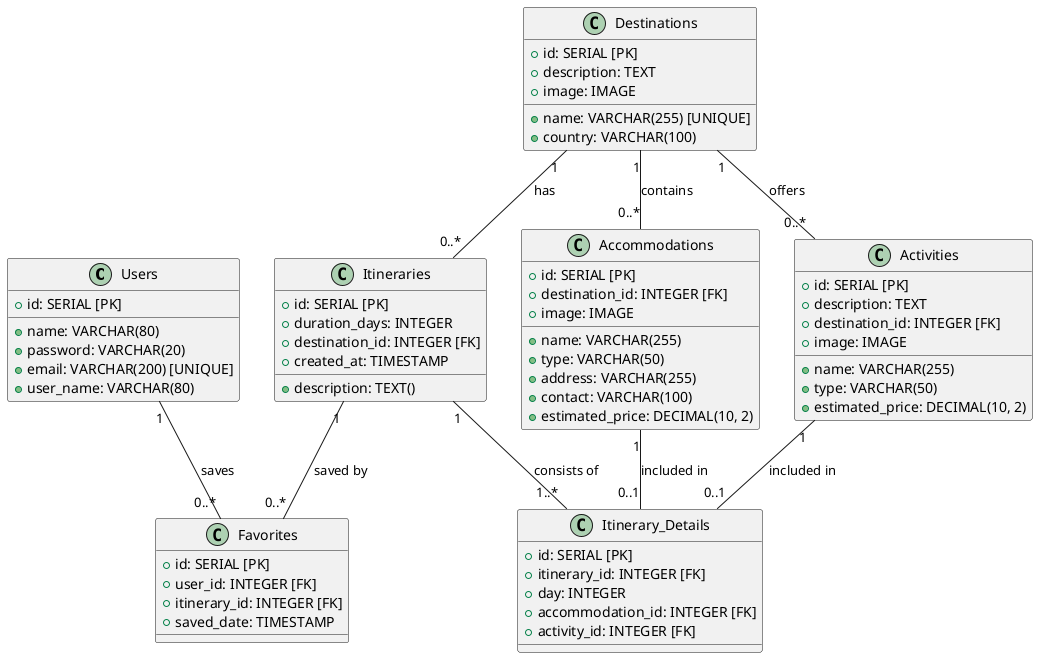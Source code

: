    @startuml

' Definition of the entities

class Users {
    +id: SERIAL [PK]
    +name: VARCHAR(80)
    +password: VARCHAR(20)
    +email: VARCHAR(200) [UNIQUE]
    +user_name: VARCHAR(80)
}

class Destinations {
    +id: SERIAL [PK]
    +name: VARCHAR(255) [UNIQUE]
    +description: TEXT
    +country: VARCHAR(100)
    +image: IMAGE
}

class Accommodations {
    +id: SERIAL [PK]
    +name: VARCHAR(255)
    +type: VARCHAR(50)
    +address: VARCHAR(255)
    +contact: VARCHAR(100)
    +estimated_price: DECIMAL(10, 2)
    +destination_id: INTEGER [FK]
    +image: IMAGE
}

class Activities {
    +id: SERIAL [PK]
    +name: VARCHAR(255)
    +type: VARCHAR(50)
    +description: TEXT
    +estimated_price: DECIMAL(10, 2)
    +destination_id: INTEGER [FK]
    +image: IMAGE
}

class Itineraries {
    +id: SERIAL [PK]
    +description: TEXT()
    +duration_days: INTEGER
    +destination_id: INTEGER [FK]
    +created_at: TIMESTAMP
}

class Itinerary_Details {
    +id: SERIAL [PK]
    +itinerary_id: INTEGER [FK]
    +day: INTEGER
    +accommodation_id: INTEGER [FK]
    +activity_id: INTEGER [FK]
}

class Favorites {
    +id: SERIAL [PK]
    +user_id: INTEGER [FK]
    +itinerary_id: INTEGER [FK]
    +saved_date: TIMESTAMP
}

' Relationships with cardinality

Users "1" -- "0..*" Favorites : saves
Destinations "1" -- "0..*" Accommodations : contains
Destinations "1" -- "0..*" Activities : offers
Destinations "1" -- "0..*" Itineraries : has
Itineraries "1" -- "1..*" Itinerary_Details : consists of
Accommodations "1" -- "0..1" Itinerary_Details : included in
Activities "1" -- "0..1" Itinerary_Details : included in
Itineraries "1" -- "0..*" Favorites : saved by

@enduml

